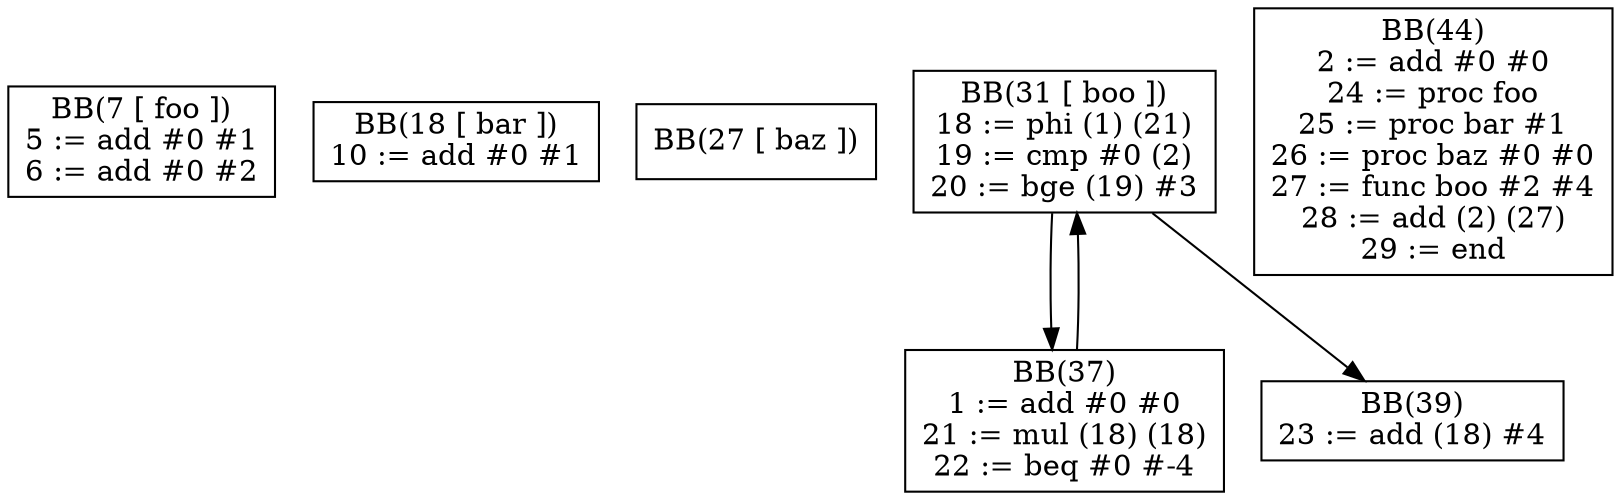 digraph cfg {
BB7[shape = box, label = "BB(7 [ foo ])\n" + "5 := add #0 #1\n" + "6 := add #0 #2\n"];

BB18[shape = box, label = "BB(18 [ bar ])\n" + "10 := add #0 #1\n"];

BB27[shape = box, label = "BB(27 [ baz ])\n"];

BB31[shape = box, label = "BB(31 [ boo ])\n" + "18 := phi (1) (21)\n" + "19 := cmp #0 (2)\n" + "20 := bge (19) #3\n"];
BB37[shape = box, label = "BB(37)\n" + "1 := add #0 #0\n" + "21 := mul (18) (18)\n" + "22 := beq #0 #-4\n"];
BB39[shape = box, label = "BB(39)\n" + "23 := add (18) #4\n"];
BB31 -> BB37;
BB31 -> BB39;
BB37 -> BB31;

BB44[shape = box, label = "BB(44)\n" + "2 := add #0 #0\n" + "24 := proc foo\n" + "25 := proc bar #1\n" + "26 := proc baz #0 #0\n" + "27 := func boo #2 #4\n" + "28 := add (2) (27)\n" + "29 := end\n"];
}
